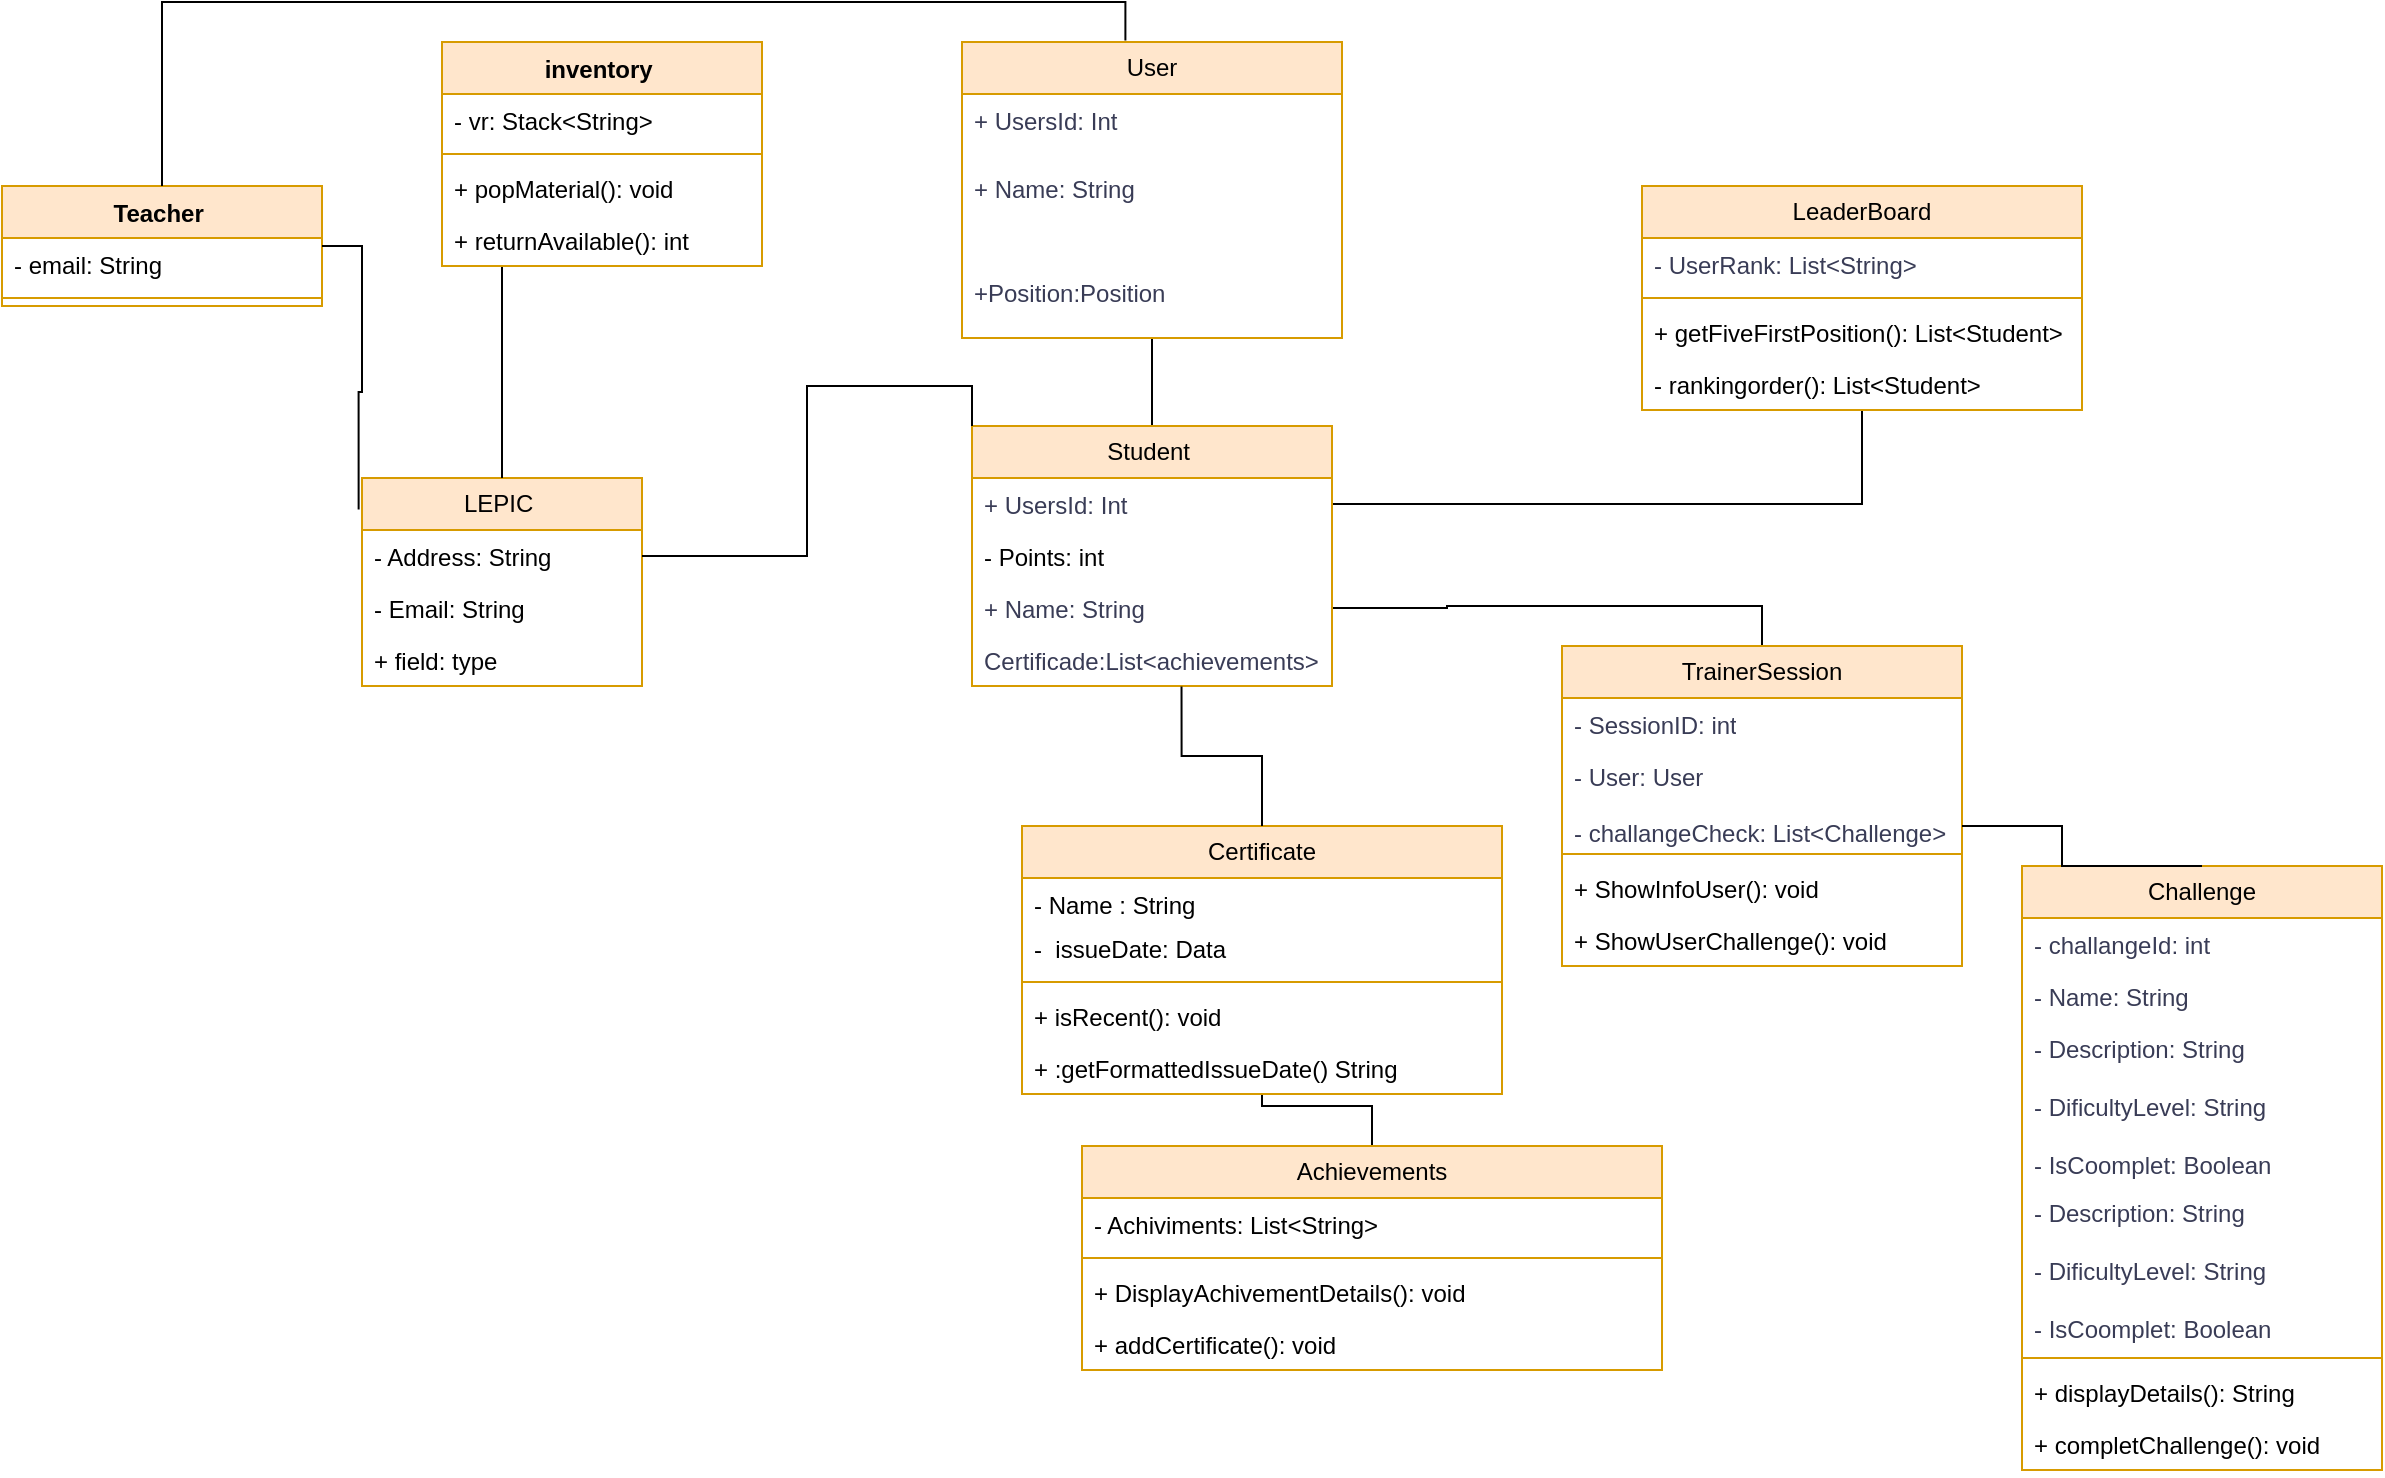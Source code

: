 <mxfile version="24.5.3" type="github">
  <diagram id="C5RBs43oDa-KdzZeNtuy" name="Page-1">
    <mxGraphModel dx="3576" dy="4168" grid="1" gridSize="10" guides="1" tooltips="1" connect="1" arrows="1" fold="1" page="1" pageScale="1" pageWidth="827" pageHeight="1169" math="0" shadow="0">
      <root>
        <mxCell id="WIyWlLk6GJQsqaUBKTNV-0" />
        <mxCell id="WIyWlLk6GJQsqaUBKTNV-1" parent="WIyWlLk6GJQsqaUBKTNV-0" />
        <mxCell id="7IEE07Ycxu9qhhNvllxC-4" style="edgeStyle=orthogonalEdgeStyle;rounded=0;orthogonalLoop=1;jettySize=auto;html=1;entryX=0.5;entryY=0;entryDx=0;entryDy=0;endArrow=none;endFill=0;" parent="WIyWlLk6GJQsqaUBKTNV-1" source="fk5A66dQUuhc27mmWUz8-0" target="Ur9Oy-jZmF4Y7NmQJ2gO-0" edge="1">
          <mxGeometry relative="1" as="geometry" />
        </mxCell>
        <mxCell id="fk5A66dQUuhc27mmWUz8-0" value="User" style="swimlane;fontStyle=0;childLayout=stackLayout;horizontal=1;startSize=26;fillColor=#ffe6cc;horizontalStack=0;resizeParent=1;resizeParentMax=0;resizeLast=0;collapsible=1;marginBottom=0;whiteSpace=wrap;html=1;labelBackgroundColor=none;strokeColor=#d79b00;" parent="WIyWlLk6GJQsqaUBKTNV-1" vertex="1">
          <mxGeometry x="-1850" y="-2830" width="190" height="148" as="geometry" />
        </mxCell>
        <mxCell id="fk5A66dQUuhc27mmWUz8-1" value="+ UsersId: Int" style="text;strokeColor=none;fillColor=none;align=left;verticalAlign=top;spacingLeft=4;spacingRight=4;overflow=hidden;rotatable=0;points=[[0,0.5],[1,0.5]];portConstraint=eastwest;whiteSpace=wrap;html=1;labelBackgroundColor=none;fontColor=#393C56;" parent="fk5A66dQUuhc27mmWUz8-0" vertex="1">
          <mxGeometry y="26" width="190" height="34" as="geometry" />
        </mxCell>
        <mxCell id="fk5A66dQUuhc27mmWUz8-2" value="+ Name: String" style="text;strokeColor=none;fillColor=none;align=left;verticalAlign=top;spacingLeft=4;spacingRight=4;overflow=hidden;rotatable=0;points=[[0,0.5],[1,0.5]];portConstraint=eastwest;whiteSpace=wrap;html=1;labelBackgroundColor=none;fontColor=#393C56;" parent="fk5A66dQUuhc27mmWUz8-0" vertex="1">
          <mxGeometry y="60" width="190" height="38" as="geometry" />
        </mxCell>
        <mxCell id="fk5A66dQUuhc27mmWUz8-3" value="&lt;div&gt;&lt;br&gt;&lt;/div&gt;&lt;div&gt;&lt;div&gt;+Position:Position&lt;/div&gt;&lt;/div&gt;" style="text;strokeColor=none;fillColor=none;align=left;verticalAlign=top;spacingLeft=4;spacingRight=4;overflow=hidden;rotatable=0;points=[[0,0.5],[1,0.5]];portConstraint=eastwest;whiteSpace=wrap;html=1;labelBackgroundColor=none;fontColor=#393C56;" parent="fk5A66dQUuhc27mmWUz8-0" vertex="1">
          <mxGeometry y="98" width="190" height="50" as="geometry" />
        </mxCell>
        <mxCell id="7IEE07Ycxu9qhhNvllxC-5" style="edgeStyle=orthogonalEdgeStyle;rounded=0;orthogonalLoop=1;jettySize=auto;html=1;endArrow=none;endFill=0;" parent="WIyWlLk6GJQsqaUBKTNV-1" source="fk5A66dQUuhc27mmWUz8-4" target="7IEE07Ycxu9qhhNvllxC-3" edge="1">
          <mxGeometry relative="1" as="geometry" />
        </mxCell>
        <mxCell id="fk5A66dQUuhc27mmWUz8-4" value="LeaderBoard" style="swimlane;fontStyle=0;childLayout=stackLayout;horizontal=1;startSize=26;fillColor=#ffe6cc;horizontalStack=0;resizeParent=1;resizeParentMax=0;resizeLast=0;collapsible=1;marginBottom=0;whiteSpace=wrap;html=1;labelBackgroundColor=none;strokeColor=#d79b00;" parent="WIyWlLk6GJQsqaUBKTNV-1" vertex="1">
          <mxGeometry x="-1510" y="-2758" width="220" height="112" as="geometry" />
        </mxCell>
        <mxCell id="fk5A66dQUuhc27mmWUz8-5" value="- UserRank: List&amp;lt;String&amp;gt;" style="text;strokeColor=none;fillColor=none;align=left;verticalAlign=top;spacingLeft=4;spacingRight=4;overflow=hidden;rotatable=0;points=[[0,0.5],[1,0.5]];portConstraint=eastwest;whiteSpace=wrap;html=1;labelBackgroundColor=none;fontColor=#393C56;" parent="fk5A66dQUuhc27mmWUz8-4" vertex="1">
          <mxGeometry y="26" width="220" height="26" as="geometry" />
        </mxCell>
        <mxCell id="IDRMLZmppARLlxGSJu4l-22" value="" style="line;strokeWidth=1;fillColor=none;align=left;verticalAlign=middle;spacingTop=-1;spacingLeft=3;spacingRight=3;rotatable=0;labelPosition=right;points=[];portConstraint=eastwest;strokeColor=inherit;" vertex="1" parent="fk5A66dQUuhc27mmWUz8-4">
          <mxGeometry y="52" width="220" height="8" as="geometry" />
        </mxCell>
        <mxCell id="IDRMLZmppARLlxGSJu4l-24" value="+ getFiveFirstPosition(): List&amp;lt;Student&amp;gt;&amp;nbsp;" style="text;strokeColor=none;fillColor=none;align=left;verticalAlign=top;spacingLeft=4;spacingRight=4;overflow=hidden;rotatable=0;points=[[0,0.5],[1,0.5]];portConstraint=eastwest;whiteSpace=wrap;html=1;" vertex="1" parent="fk5A66dQUuhc27mmWUz8-4">
          <mxGeometry y="60" width="220" height="26" as="geometry" />
        </mxCell>
        <mxCell id="IDRMLZmppARLlxGSJu4l-23" value="- rankingorder(): List&amp;lt;Student&amp;gt;" style="text;strokeColor=none;fillColor=none;align=left;verticalAlign=top;spacingLeft=4;spacingRight=4;overflow=hidden;rotatable=0;points=[[0,0.5],[1,0.5]];portConstraint=eastwest;whiteSpace=wrap;html=1;" vertex="1" parent="fk5A66dQUuhc27mmWUz8-4">
          <mxGeometry y="86" width="220" height="26" as="geometry" />
        </mxCell>
        <mxCell id="7IEE07Ycxu9qhhNvllxC-6" style="edgeStyle=orthogonalEdgeStyle;rounded=0;orthogonalLoop=1;jettySize=auto;html=1;entryX=1;entryY=0.5;entryDx=0;entryDy=0;endArrow=none;endFill=0;" parent="WIyWlLk6GJQsqaUBKTNV-1" source="fk5A66dQUuhc27mmWUz8-8" target="7IEE07Ycxu9qhhNvllxC-1" edge="1">
          <mxGeometry relative="1" as="geometry" />
        </mxCell>
        <mxCell id="fk5A66dQUuhc27mmWUz8-8" value="TrainerSession" style="swimlane;fontStyle=0;childLayout=stackLayout;horizontal=1;startSize=26;fillColor=#ffe6cc;horizontalStack=0;resizeParent=1;resizeParentMax=0;resizeLast=0;collapsible=1;marginBottom=0;whiteSpace=wrap;html=1;labelBackgroundColor=none;strokeColor=#d79b00;" parent="WIyWlLk6GJQsqaUBKTNV-1" vertex="1">
          <mxGeometry x="-1550" y="-2528" width="200" height="160" as="geometry" />
        </mxCell>
        <mxCell id="fk5A66dQUuhc27mmWUz8-9" value="- SessionID: int" style="text;strokeColor=none;fillColor=none;align=left;verticalAlign=top;spacingLeft=4;spacingRight=4;overflow=hidden;rotatable=0;points=[[0,0.5],[1,0.5]];portConstraint=eastwest;whiteSpace=wrap;html=1;labelBackgroundColor=none;fontColor=#393C56;" parent="fk5A66dQUuhc27mmWUz8-8" vertex="1">
          <mxGeometry y="26" width="200" height="26" as="geometry" />
        </mxCell>
        <mxCell id="fk5A66dQUuhc27mmWUz8-10" value="- User: User" style="text;strokeColor=none;fillColor=none;align=left;verticalAlign=top;spacingLeft=4;spacingRight=4;overflow=hidden;rotatable=0;points=[[0,0.5],[1,0.5]];portConstraint=eastwest;whiteSpace=wrap;html=1;labelBackgroundColor=none;fontColor=#393C56;" parent="fk5A66dQUuhc27mmWUz8-8" vertex="1">
          <mxGeometry y="52" width="200" height="28" as="geometry" />
        </mxCell>
        <mxCell id="fk5A66dQUuhc27mmWUz8-11" value="- challangeCheck: List&amp;lt;Challenge&amp;gt;&lt;div&gt;&lt;br&gt;&lt;/div&gt;&lt;div&gt;&lt;div&gt;&lt;br&gt;&lt;/div&gt;&lt;/div&gt;" style="text;strokeColor=none;fillColor=none;align=left;verticalAlign=top;spacingLeft=4;spacingRight=4;overflow=hidden;rotatable=0;points=[[0,0.5],[1,0.5]];portConstraint=eastwest;whiteSpace=wrap;html=1;labelBackgroundColor=none;fontColor=#393C56;" parent="fk5A66dQUuhc27mmWUz8-8" vertex="1">
          <mxGeometry y="80" width="200" height="20" as="geometry" />
        </mxCell>
        <mxCell id="IDRMLZmppARLlxGSJu4l-21" value="" style="line;strokeWidth=1;fillColor=none;align=left;verticalAlign=middle;spacingTop=-1;spacingLeft=3;spacingRight=3;rotatable=0;labelPosition=right;points=[];portConstraint=eastwest;strokeColor=inherit;" vertex="1" parent="fk5A66dQUuhc27mmWUz8-8">
          <mxGeometry y="100" width="200" height="8" as="geometry" />
        </mxCell>
        <mxCell id="IDRMLZmppARLlxGSJu4l-17" value="+ ShowInfoUser(): void" style="text;strokeColor=none;fillColor=none;align=left;verticalAlign=top;spacingLeft=4;spacingRight=4;overflow=hidden;rotatable=0;points=[[0,0.5],[1,0.5]];portConstraint=eastwest;whiteSpace=wrap;html=1;" vertex="1" parent="fk5A66dQUuhc27mmWUz8-8">
          <mxGeometry y="108" width="200" height="26" as="geometry" />
        </mxCell>
        <mxCell id="IDRMLZmppARLlxGSJu4l-26" value="+ ShowUserChallenge(): void" style="text;strokeColor=none;fillColor=none;align=left;verticalAlign=top;spacingLeft=4;spacingRight=4;overflow=hidden;rotatable=0;points=[[0,0.5],[1,0.5]];portConstraint=eastwest;whiteSpace=wrap;html=1;" vertex="1" parent="fk5A66dQUuhc27mmWUz8-8">
          <mxGeometry y="134" width="200" height="26" as="geometry" />
        </mxCell>
        <mxCell id="fk5A66dQUuhc27mmWUz8-12" value="Challenge" style="swimlane;fontStyle=0;childLayout=stackLayout;horizontal=1;startSize=26;fillColor=#ffe6cc;horizontalStack=0;resizeParent=1;resizeParentMax=0;resizeLast=0;collapsible=1;marginBottom=0;whiteSpace=wrap;html=1;labelBackgroundColor=none;strokeColor=#d79b00;" parent="WIyWlLk6GJQsqaUBKTNV-1" vertex="1">
          <mxGeometry x="-1320" y="-2418" width="180" height="302" as="geometry" />
        </mxCell>
        <mxCell id="fk5A66dQUuhc27mmWUz8-13" value="- challangeId: int" style="text;strokeColor=none;fillColor=none;align=left;verticalAlign=top;spacingLeft=4;spacingRight=4;overflow=hidden;rotatable=0;points=[[0,0.5],[1,0.5]];portConstraint=eastwest;whiteSpace=wrap;html=1;labelBackgroundColor=none;fontColor=#393C56;" parent="fk5A66dQUuhc27mmWUz8-12" vertex="1">
          <mxGeometry y="26" width="180" height="26" as="geometry" />
        </mxCell>
        <mxCell id="fk5A66dQUuhc27mmWUz8-14" value="- Name: String" style="text;strokeColor=none;fillColor=none;align=left;verticalAlign=top;spacingLeft=4;spacingRight=4;overflow=hidden;rotatable=0;points=[[0,0.5],[1,0.5]];portConstraint=eastwest;whiteSpace=wrap;html=1;labelBackgroundColor=none;fontColor=#393C56;" parent="fk5A66dQUuhc27mmWUz8-12" vertex="1">
          <mxGeometry y="52" width="180" height="26" as="geometry" />
        </mxCell>
        <mxCell id="7ymNYjOMkdBpTmRSXwCc-16" value="- Description: String&lt;div&gt;&lt;br&gt;&lt;/div&gt;&lt;div&gt;- DificultyLevel: String&lt;br&gt;&lt;/div&gt;&lt;div&gt;&lt;br&gt;&lt;/div&gt;&lt;div&gt;- IsCoomplet: Boolean&lt;br&gt;&lt;/div&gt;" style="text;strokeColor=none;fillColor=none;align=left;verticalAlign=top;spacingLeft=4;spacingRight=4;overflow=hidden;rotatable=0;points=[[0,0.5],[1,0.5]];portConstraint=eastwest;whiteSpace=wrap;html=1;labelBackgroundColor=none;fontColor=#393C56;" parent="fk5A66dQUuhc27mmWUz8-12" vertex="1">
          <mxGeometry y="78" width="180" height="82" as="geometry" />
        </mxCell>
        <mxCell id="fk5A66dQUuhc27mmWUz8-15" value="- Description: String&lt;div&gt;&lt;br&gt;&lt;/div&gt;&lt;div&gt;- DificultyLevel: String&lt;br&gt;&lt;/div&gt;&lt;div&gt;&lt;br&gt;&lt;/div&gt;&lt;div&gt;- IsCoomplet: Boolean&lt;br&gt;&lt;/div&gt;" style="text;strokeColor=none;fillColor=none;align=left;verticalAlign=top;spacingLeft=4;spacingRight=4;overflow=hidden;rotatable=0;points=[[0,0.5],[1,0.5]];portConstraint=eastwest;whiteSpace=wrap;html=1;labelBackgroundColor=none;fontColor=#393C56;" parent="fk5A66dQUuhc27mmWUz8-12" vertex="1">
          <mxGeometry y="160" width="180" height="82" as="geometry" />
        </mxCell>
        <mxCell id="IDRMLZmppARLlxGSJu4l-14" value="" style="line;strokeWidth=1;fillColor=none;align=left;verticalAlign=middle;spacingTop=-1;spacingLeft=3;spacingRight=3;rotatable=0;labelPosition=right;points=[];portConstraint=eastwest;strokeColor=inherit;" vertex="1" parent="fk5A66dQUuhc27mmWUz8-12">
          <mxGeometry y="242" width="180" height="8" as="geometry" />
        </mxCell>
        <mxCell id="IDRMLZmppARLlxGSJu4l-15" value="+ displayDetails(): String" style="text;strokeColor=none;fillColor=none;align=left;verticalAlign=top;spacingLeft=4;spacingRight=4;overflow=hidden;rotatable=0;points=[[0,0.5],[1,0.5]];portConstraint=eastwest;whiteSpace=wrap;html=1;" vertex="1" parent="fk5A66dQUuhc27mmWUz8-12">
          <mxGeometry y="250" width="180" height="26" as="geometry" />
        </mxCell>
        <mxCell id="IDRMLZmppARLlxGSJu4l-13" value="+ completChallenge(): void" style="text;strokeColor=none;fillColor=none;align=left;verticalAlign=top;spacingLeft=4;spacingRight=4;overflow=hidden;rotatable=0;points=[[0,0.5],[1,0.5]];portConstraint=eastwest;whiteSpace=wrap;html=1;" vertex="1" parent="fk5A66dQUuhc27mmWUz8-12">
          <mxGeometry y="276" width="180" height="26" as="geometry" />
        </mxCell>
        <mxCell id="fk5A66dQUuhc27mmWUz8-16" style="edgeStyle=orthogonalEdgeStyle;rounded=0;orthogonalLoop=1;jettySize=auto;html=1;entryX=0.5;entryY=0;entryDx=0;entryDy=0;fontColor=#393C56;endArrow=none;endFill=0;" parent="WIyWlLk6GJQsqaUBKTNV-1" source="fk5A66dQUuhc27mmWUz8-11" target="fk5A66dQUuhc27mmWUz8-12" edge="1">
          <mxGeometry relative="1" as="geometry">
            <Array as="points">
              <mxPoint x="-1300" y="-2438" />
            </Array>
          </mxGeometry>
        </mxCell>
        <mxCell id="IDRMLZmppARLlxGSJu4l-3" style="edgeStyle=orthogonalEdgeStyle;rounded=0;orthogonalLoop=1;jettySize=auto;html=1;entryX=0.5;entryY=1;entryDx=0;entryDy=0;endArrow=none;endFill=0;" edge="1" parent="WIyWlLk6GJQsqaUBKTNV-1" source="RrUC9_B6qjAz67yPAkb7-8" target="7ymNYjOMkdBpTmRSXwCc-20">
          <mxGeometry relative="1" as="geometry" />
        </mxCell>
        <mxCell id="RrUC9_B6qjAz67yPAkb7-8" value="Achievements" style="swimlane;fontStyle=0;childLayout=stackLayout;horizontal=1;startSize=26;fillColor=#ffe6cc;horizontalStack=0;resizeParent=1;resizeParentMax=0;resizeLast=0;collapsible=1;marginBottom=0;whiteSpace=wrap;html=1;strokeColor=#d79b00;" parent="WIyWlLk6GJQsqaUBKTNV-1" vertex="1">
          <mxGeometry x="-1790" y="-2278" width="290" height="112" as="geometry" />
        </mxCell>
        <mxCell id="IDRMLZmppARLlxGSJu4l-10" value="- Achiviments: List&amp;lt;String&amp;gt;" style="text;strokeColor=none;fillColor=none;align=left;verticalAlign=top;spacingLeft=4;spacingRight=4;overflow=hidden;rotatable=0;points=[[0,0.5],[1,0.5]];portConstraint=eastwest;whiteSpace=wrap;html=1;" vertex="1" parent="RrUC9_B6qjAz67yPAkb7-8">
          <mxGeometry y="26" width="290" height="26" as="geometry" />
        </mxCell>
        <mxCell id="IDRMLZmppARLlxGSJu4l-9" value="" style="line;strokeWidth=1;fillColor=none;align=left;verticalAlign=middle;spacingTop=-1;spacingLeft=3;spacingRight=3;rotatable=0;labelPosition=right;points=[];portConstraint=eastwest;strokeColor=inherit;" vertex="1" parent="RrUC9_B6qjAz67yPAkb7-8">
          <mxGeometry y="52" width="290" height="8" as="geometry" />
        </mxCell>
        <mxCell id="RrUC9_B6qjAz67yPAkb7-9" value="+ DisplayAchivementDetails(): void&amp;nbsp;&amp;nbsp;&lt;div&gt;&lt;br&gt;&lt;/div&gt;" style="text;strokeColor=none;fillColor=none;align=left;verticalAlign=top;spacingLeft=4;spacingRight=4;overflow=hidden;rotatable=0;points=[[0,0.5],[1,0.5]];portConstraint=eastwest;whiteSpace=wrap;html=1;" parent="RrUC9_B6qjAz67yPAkb7-8" vertex="1">
          <mxGeometry y="60" width="290" height="26" as="geometry" />
        </mxCell>
        <mxCell id="IDRMLZmppARLlxGSJu4l-12" value="+ addCertificate(): void" style="text;strokeColor=none;fillColor=none;align=left;verticalAlign=top;spacingLeft=4;spacingRight=4;overflow=hidden;rotatable=0;points=[[0,0.5],[1,0.5]];portConstraint=eastwest;whiteSpace=wrap;html=1;" vertex="1" parent="RrUC9_B6qjAz67yPAkb7-8">
          <mxGeometry y="86" width="290" height="26" as="geometry" />
        </mxCell>
        <mxCell id="7ymNYjOMkdBpTmRSXwCc-20" value="Certificate" style="swimlane;fontStyle=0;childLayout=stackLayout;horizontal=1;startSize=26;fillColor=#ffe6cc;horizontalStack=0;resizeParent=1;resizeParentMax=0;resizeLast=0;collapsible=1;marginBottom=0;whiteSpace=wrap;html=1;strokeColor=#d79b00;" parent="WIyWlLk6GJQsqaUBKTNV-1" vertex="1">
          <mxGeometry x="-1820" y="-2438" width="240" height="134" as="geometry" />
        </mxCell>
        <mxCell id="7ymNYjOMkdBpTmRSXwCc-21" value="- Name : String" style="text;strokeColor=none;fillColor=none;align=left;verticalAlign=top;spacingLeft=4;spacingRight=4;overflow=hidden;rotatable=0;points=[[0,0.5],[1,0.5]];portConstraint=eastwest;whiteSpace=wrap;html=1;" parent="7ymNYjOMkdBpTmRSXwCc-20" vertex="1">
          <mxGeometry y="26" width="240" height="22" as="geometry" />
        </mxCell>
        <mxCell id="7ymNYjOMkdBpTmRSXwCc-22" value="-&amp;nbsp; issueDate: Data&amp;nbsp;" style="text;strokeColor=none;fillColor=none;align=left;verticalAlign=top;spacingLeft=4;spacingRight=4;overflow=hidden;rotatable=0;points=[[0,0.5],[1,0.5]];portConstraint=eastwest;whiteSpace=wrap;html=1;" parent="7ymNYjOMkdBpTmRSXwCc-20" vertex="1">
          <mxGeometry y="48" width="240" height="26" as="geometry" />
        </mxCell>
        <mxCell id="IDRMLZmppARLlxGSJu4l-0" value="" style="line;strokeWidth=1;fillColor=none;align=left;verticalAlign=middle;spacingTop=-1;spacingLeft=3;spacingRight=3;rotatable=0;labelPosition=right;points=[];portConstraint=eastwest;strokeColor=inherit;" vertex="1" parent="7ymNYjOMkdBpTmRSXwCc-20">
          <mxGeometry y="74" width="240" height="8" as="geometry" />
        </mxCell>
        <mxCell id="IDRMLZmppARLlxGSJu4l-1" value="+ isRecent(): void&amp;nbsp;" style="text;strokeColor=none;fillColor=none;align=left;verticalAlign=top;spacingLeft=4;spacingRight=4;overflow=hidden;rotatable=0;points=[[0,0.5],[1,0.5]];portConstraint=eastwest;whiteSpace=wrap;html=1;" vertex="1" parent="7ymNYjOMkdBpTmRSXwCc-20">
          <mxGeometry y="82" width="240" height="26" as="geometry" />
        </mxCell>
        <mxCell id="IDRMLZmppARLlxGSJu4l-8" value="+ :getFormattedIssueDate() String" style="text;strokeColor=none;fillColor=none;align=left;verticalAlign=top;spacingLeft=4;spacingRight=4;overflow=hidden;rotatable=0;points=[[0,0.5],[1,0.5]];portConstraint=eastwest;whiteSpace=wrap;html=1;" vertex="1" parent="7ymNYjOMkdBpTmRSXwCc-20">
          <mxGeometry y="108" width="240" height="26" as="geometry" />
        </mxCell>
        <mxCell id="Ur9Oy-jZmF4Y7NmQJ2gO-0" value="Student&amp;nbsp;" style="swimlane;fontStyle=0;childLayout=stackLayout;horizontal=1;startSize=26;fillColor=#ffe6cc;horizontalStack=0;resizeParent=1;resizeParentMax=0;resizeLast=0;collapsible=1;marginBottom=0;whiteSpace=wrap;html=1;strokeColor=#d79b00;" parent="WIyWlLk6GJQsqaUBKTNV-1" vertex="1">
          <mxGeometry x="-1845" y="-2638" width="180" height="130" as="geometry" />
        </mxCell>
        <mxCell id="7IEE07Ycxu9qhhNvllxC-3" value="+ UsersId: Int" style="text;strokeColor=none;fillColor=none;align=left;verticalAlign=top;spacingLeft=4;spacingRight=4;overflow=hidden;rotatable=0;points=[[0,0.5],[1,0.5]];portConstraint=eastwest;whiteSpace=wrap;html=1;labelBackgroundColor=none;fontColor=#393C56;" parent="Ur9Oy-jZmF4Y7NmQJ2gO-0" vertex="1">
          <mxGeometry y="26" width="180" height="26" as="geometry" />
        </mxCell>
        <mxCell id="Ur9Oy-jZmF4Y7NmQJ2gO-2" value="- Points: int&amp;nbsp;" style="text;strokeColor=none;fillColor=none;align=left;verticalAlign=top;spacingLeft=4;spacingRight=4;overflow=hidden;rotatable=0;points=[[0,0.5],[1,0.5]];portConstraint=eastwest;whiteSpace=wrap;html=1;" parent="Ur9Oy-jZmF4Y7NmQJ2gO-0" vertex="1">
          <mxGeometry y="52" width="180" height="26" as="geometry" />
        </mxCell>
        <mxCell id="7IEE07Ycxu9qhhNvllxC-1" value="+ Name: String" style="text;strokeColor=none;fillColor=none;align=left;verticalAlign=top;spacingLeft=4;spacingRight=4;overflow=hidden;rotatable=0;points=[[0,0.5],[1,0.5]];portConstraint=eastwest;whiteSpace=wrap;html=1;labelBackgroundColor=none;fontColor=#393C56;" parent="Ur9Oy-jZmF4Y7NmQJ2gO-0" vertex="1">
          <mxGeometry y="78" width="180" height="26" as="geometry" />
        </mxCell>
        <mxCell id="Ur9Oy-jZmF4Y7NmQJ2gO-3" value="&lt;div style=&quot;color: rgb(57, 60, 86);&quot;&gt;Certificade:List&amp;lt;achievements&amp;gt;&lt;/div&gt;&lt;div&gt;&lt;br&gt;&lt;/div&gt;" style="text;strokeColor=none;fillColor=none;align=left;verticalAlign=top;spacingLeft=4;spacingRight=4;overflow=hidden;rotatable=0;points=[[0,0.5],[1,0.5]];portConstraint=eastwest;whiteSpace=wrap;html=1;" parent="Ur9Oy-jZmF4Y7NmQJ2gO-0" vertex="1">
          <mxGeometry y="104" width="180" height="26" as="geometry" />
        </mxCell>
        <mxCell id="Ur9Oy-jZmF4Y7NmQJ2gO-4" value="LEPIC&amp;nbsp;" style="swimlane;fontStyle=0;childLayout=stackLayout;horizontal=1;startSize=26;fillColor=#ffe6cc;horizontalStack=0;resizeParent=1;resizeParentMax=0;resizeLast=0;collapsible=1;marginBottom=0;whiteSpace=wrap;html=1;strokeColor=#d79b00;" parent="WIyWlLk6GJQsqaUBKTNV-1" vertex="1">
          <mxGeometry x="-2150" y="-2612" width="140" height="104" as="geometry" />
        </mxCell>
        <mxCell id="Ur9Oy-jZmF4Y7NmQJ2gO-5" value="- Address: String" style="text;strokeColor=none;fillColor=none;align=left;verticalAlign=top;spacingLeft=4;spacingRight=4;overflow=hidden;rotatable=0;points=[[0,0.5],[1,0.5]];portConstraint=eastwest;whiteSpace=wrap;html=1;" parent="Ur9Oy-jZmF4Y7NmQJ2gO-4" vertex="1">
          <mxGeometry y="26" width="140" height="26" as="geometry" />
        </mxCell>
        <mxCell id="Ur9Oy-jZmF4Y7NmQJ2gO-6" value="- Email: String" style="text;strokeColor=none;fillColor=none;align=left;verticalAlign=top;spacingLeft=4;spacingRight=4;overflow=hidden;rotatable=0;points=[[0,0.5],[1,0.5]];portConstraint=eastwest;whiteSpace=wrap;html=1;" parent="Ur9Oy-jZmF4Y7NmQJ2gO-4" vertex="1">
          <mxGeometry y="52" width="140" height="26" as="geometry" />
        </mxCell>
        <mxCell id="Ur9Oy-jZmF4Y7NmQJ2gO-7" value="+ field: type" style="text;strokeColor=none;fillColor=none;align=left;verticalAlign=top;spacingLeft=4;spacingRight=4;overflow=hidden;rotatable=0;points=[[0,0.5],[1,0.5]];portConstraint=eastwest;whiteSpace=wrap;html=1;" parent="Ur9Oy-jZmF4Y7NmQJ2gO-4" vertex="1">
          <mxGeometry y="78" width="140" height="26" as="geometry" />
        </mxCell>
        <mxCell id="7IEE07Ycxu9qhhNvllxC-11" style="edgeStyle=orthogonalEdgeStyle;rounded=0;orthogonalLoop=1;jettySize=auto;html=1;endArrow=none;endFill=0;" parent="WIyWlLk6GJQsqaUBKTNV-1" source="Ur9Oy-jZmF4Y7NmQJ2gO-9" target="Ur9Oy-jZmF4Y7NmQJ2gO-4" edge="1">
          <mxGeometry relative="1" as="geometry">
            <Array as="points">
              <mxPoint x="-2080" y="-2690" />
              <mxPoint x="-2080" y="-2690" />
            </Array>
          </mxGeometry>
        </mxCell>
        <mxCell id="Ur9Oy-jZmF4Y7NmQJ2gO-9" value="inventory&amp;nbsp;" style="swimlane;fontStyle=1;align=center;verticalAlign=top;childLayout=stackLayout;horizontal=1;startSize=26;horizontalStack=0;resizeParent=1;resizeParentMax=0;resizeLast=0;collapsible=1;marginBottom=0;whiteSpace=wrap;html=1;fillColor=#ffe6cc;strokeColor=#d79b00;" parent="WIyWlLk6GJQsqaUBKTNV-1" vertex="1">
          <mxGeometry x="-2110" y="-2830" width="160" height="112" as="geometry" />
        </mxCell>
        <mxCell id="Ur9Oy-jZmF4Y7NmQJ2gO-10" value="- vr: Stack&amp;lt;String&amp;gt;" style="text;strokeColor=none;fillColor=none;align=left;verticalAlign=top;spacingLeft=4;spacingRight=4;overflow=hidden;rotatable=0;points=[[0,0.5],[1,0.5]];portConstraint=eastwest;whiteSpace=wrap;html=1;" parent="Ur9Oy-jZmF4Y7NmQJ2gO-9" vertex="1">
          <mxGeometry y="26" width="160" height="26" as="geometry" />
        </mxCell>
        <mxCell id="Ur9Oy-jZmF4Y7NmQJ2gO-11" value="" style="line;strokeWidth=1;fillColor=none;align=left;verticalAlign=middle;spacingTop=-1;spacingLeft=3;spacingRight=3;rotatable=0;labelPosition=right;points=[];portConstraint=eastwest;strokeColor=inherit;" parent="Ur9Oy-jZmF4Y7NmQJ2gO-9" vertex="1">
          <mxGeometry y="52" width="160" height="8" as="geometry" />
        </mxCell>
        <mxCell id="IDRMLZmppARLlxGSJu4l-27" value="+ popMaterial(): void" style="text;strokeColor=none;fillColor=none;align=left;verticalAlign=top;spacingLeft=4;spacingRight=4;overflow=hidden;rotatable=0;points=[[0,0.5],[1,0.5]];portConstraint=eastwest;whiteSpace=wrap;html=1;" vertex="1" parent="Ur9Oy-jZmF4Y7NmQJ2gO-9">
          <mxGeometry y="60" width="160" height="26" as="geometry" />
        </mxCell>
        <mxCell id="IDRMLZmppARLlxGSJu4l-28" value="+ returnAvailable(): int" style="text;strokeColor=none;fillColor=none;align=left;verticalAlign=top;spacingLeft=4;spacingRight=4;overflow=hidden;rotatable=0;points=[[0,0.5],[1,0.5]];portConstraint=eastwest;whiteSpace=wrap;html=1;" vertex="1" parent="Ur9Oy-jZmF4Y7NmQJ2gO-9">
          <mxGeometry y="86" width="160" height="26" as="geometry" />
        </mxCell>
        <mxCell id="Ur9Oy-jZmF4Y7NmQJ2gO-13" value="Teacher&amp;nbsp;" style="swimlane;fontStyle=1;align=center;verticalAlign=top;childLayout=stackLayout;horizontal=1;startSize=26;horizontalStack=0;resizeParent=1;resizeParentMax=0;resizeLast=0;collapsible=1;marginBottom=0;whiteSpace=wrap;html=1;fillColor=#ffe6cc;strokeColor=#d79b00;" parent="WIyWlLk6GJQsqaUBKTNV-1" vertex="1">
          <mxGeometry x="-2330" y="-2758" width="160" height="60" as="geometry" />
        </mxCell>
        <mxCell id="Ur9Oy-jZmF4Y7NmQJ2gO-14" value="- email: String" style="text;strokeColor=none;fillColor=none;align=left;verticalAlign=top;spacingLeft=4;spacingRight=4;overflow=hidden;rotatable=0;points=[[0,0.5],[1,0.5]];portConstraint=eastwest;whiteSpace=wrap;html=1;" parent="Ur9Oy-jZmF4Y7NmQJ2gO-13" vertex="1">
          <mxGeometry y="26" width="160" height="26" as="geometry" />
        </mxCell>
        <mxCell id="Ur9Oy-jZmF4Y7NmQJ2gO-15" value="" style="line;strokeWidth=1;fillColor=none;align=left;verticalAlign=middle;spacingTop=-1;spacingLeft=3;spacingRight=3;rotatable=0;labelPosition=right;points=[];portConstraint=eastwest;strokeColor=inherit;" parent="Ur9Oy-jZmF4Y7NmQJ2gO-13" vertex="1">
          <mxGeometry y="52" width="160" height="8" as="geometry" />
        </mxCell>
        <mxCell id="7IEE07Ycxu9qhhNvllxC-7" style="edgeStyle=orthogonalEdgeStyle;rounded=0;orthogonalLoop=1;jettySize=auto;html=1;entryX=0.582;entryY=1.008;entryDx=0;entryDy=0;entryPerimeter=0;endArrow=none;endFill=0;" parent="WIyWlLk6GJQsqaUBKTNV-1" source="7ymNYjOMkdBpTmRSXwCc-20" target="Ur9Oy-jZmF4Y7NmQJ2gO-3" edge="1">
          <mxGeometry relative="1" as="geometry" />
        </mxCell>
        <mxCell id="7IEE07Ycxu9qhhNvllxC-10" style="edgeStyle=orthogonalEdgeStyle;rounded=0;orthogonalLoop=1;jettySize=auto;html=1;entryX=0;entryY=0;entryDx=0;entryDy=0;endArrow=none;endFill=0;" parent="WIyWlLk6GJQsqaUBKTNV-1" source="Ur9Oy-jZmF4Y7NmQJ2gO-5" target="Ur9Oy-jZmF4Y7NmQJ2gO-0" edge="1">
          <mxGeometry relative="1" as="geometry" />
        </mxCell>
        <mxCell id="7IEE07Ycxu9qhhNvllxC-14" style="edgeStyle=orthogonalEdgeStyle;rounded=0;orthogonalLoop=1;jettySize=auto;html=1;entryX=-0.012;entryY=0.152;entryDx=0;entryDy=0;entryPerimeter=0;endArrow=none;endFill=0;" parent="WIyWlLk6GJQsqaUBKTNV-1" source="Ur9Oy-jZmF4Y7NmQJ2gO-13" target="Ur9Oy-jZmF4Y7NmQJ2gO-4" edge="1">
          <mxGeometry relative="1" as="geometry" />
        </mxCell>
        <mxCell id="7IEE07Ycxu9qhhNvllxC-17" style="edgeStyle=orthogonalEdgeStyle;rounded=0;orthogonalLoop=1;jettySize=auto;html=1;entryX=0.43;entryY=-0.005;entryDx=0;entryDy=0;entryPerimeter=0;endArrow=none;endFill=0;" parent="WIyWlLk6GJQsqaUBKTNV-1" source="Ur9Oy-jZmF4Y7NmQJ2gO-13" target="fk5A66dQUuhc27mmWUz8-0" edge="1">
          <mxGeometry relative="1" as="geometry">
            <Array as="points">
              <mxPoint x="-2250" y="-2850" />
              <mxPoint x="-1768" y="-2850" />
            </Array>
          </mxGeometry>
        </mxCell>
      </root>
    </mxGraphModel>
  </diagram>
</mxfile>
